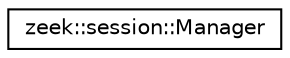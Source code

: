 digraph "Graphical Class Hierarchy"
{
 // LATEX_PDF_SIZE
  edge [fontname="Helvetica",fontsize="10",labelfontname="Helvetica",labelfontsize="10"];
  node [fontname="Helvetica",fontsize="10",shape=record];
  rankdir="LR";
  Node0 [label="zeek::session::Manager",height=0.2,width=0.4,color="black", fillcolor="white", style="filled",URL="$d3/d55/classzeek_1_1session_1_1Manager.html",tooltip=" "];
}
